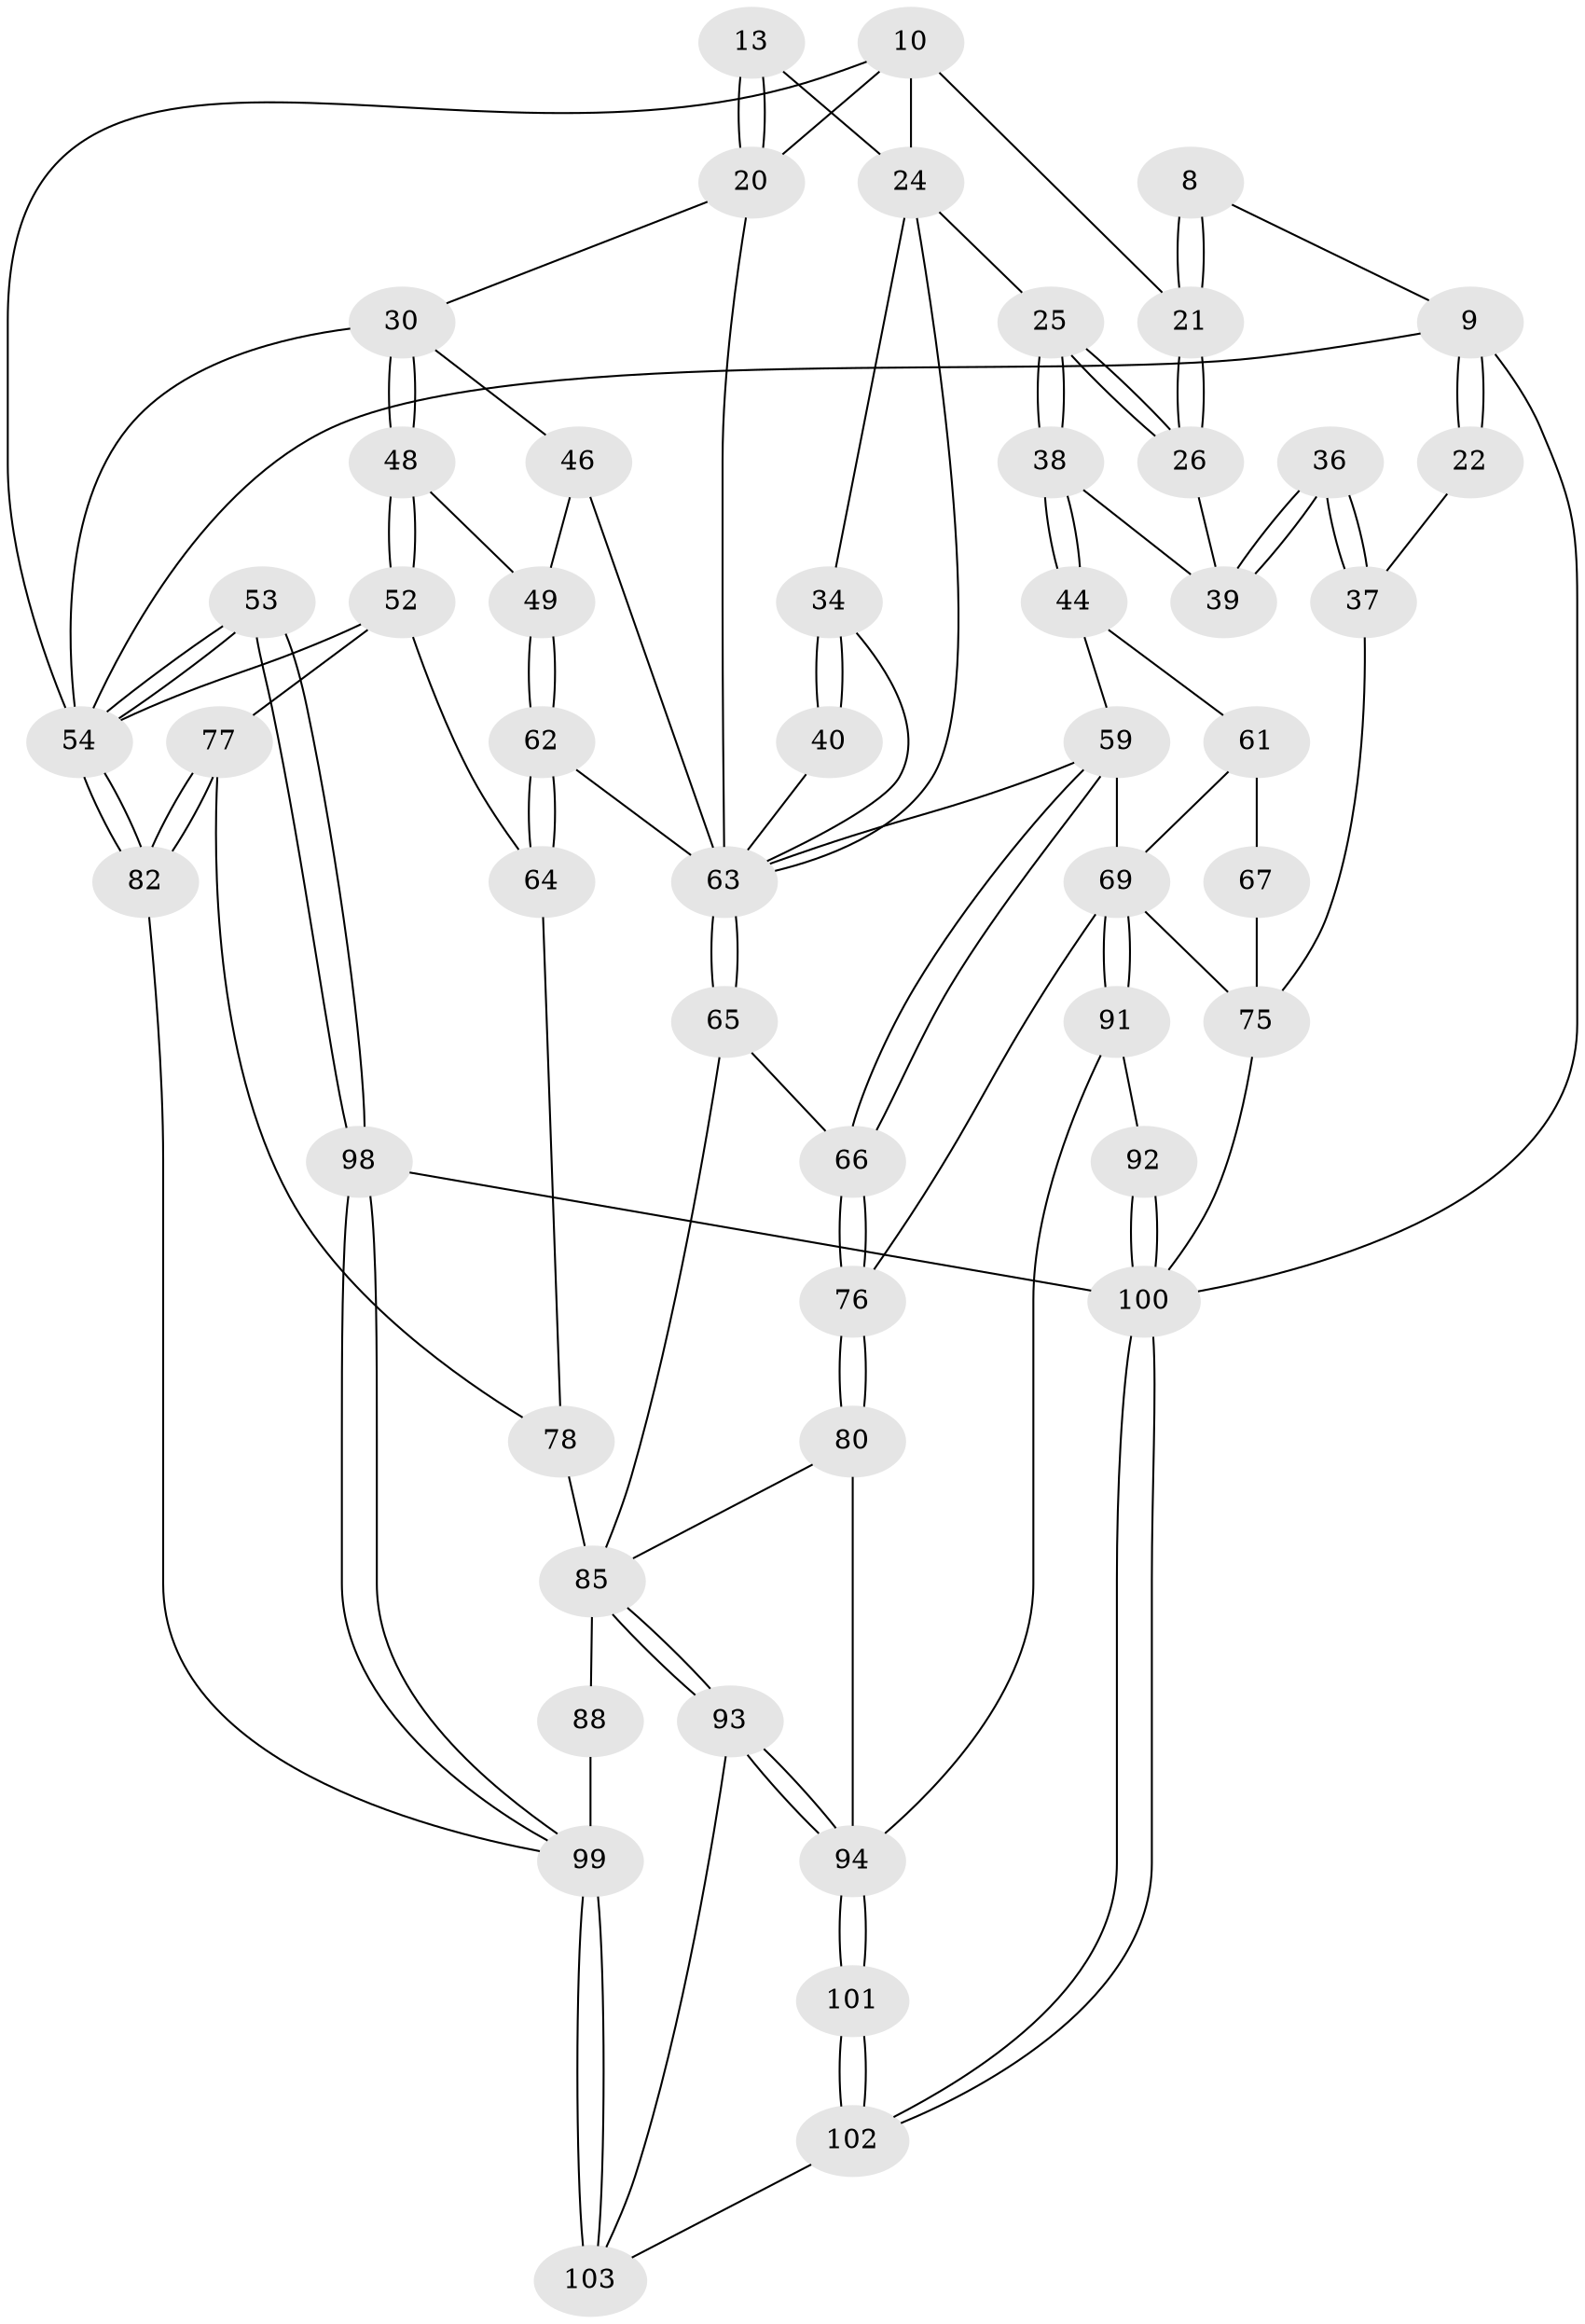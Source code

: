 // original degree distribution, {3: 0.019417475728155338, 4: 0.22330097087378642, 6: 0.1941747572815534, 5: 0.5631067961165048}
// Generated by graph-tools (version 1.1) at 2025/01/03/09/25 05:01:37]
// undirected, 51 vertices, 115 edges
graph export_dot {
graph [start="1"]
  node [color=gray90,style=filled];
  8 [pos="+0.135867472010795+0.13921360166193184"];
  9 [pos="+0.12204720316132843+0.12207736631918507",super="+6+5"];
  10 [pos="+0.38846811040821366+0.12412647507373778",super="+3"];
  13 [pos="+0.519952159837939+0.1468023528080419"];
  20 [pos="+0.5751261871174297+0.23612917269686717",super="+17+12"];
  21 [pos="+0.14731728480110065+0.19009384688013994",super="+11+7"];
  22 [pos="+0+0"];
  24 [pos="+0.2905477945211558+0.2898905039579707",super="+23"];
  25 [pos="+0.2526078405396035+0.29042726178733197"];
  26 [pos="+0.14714029872165646+0.22509391253113795"];
  30 [pos="+0.9179737793197976+0.24747798404688828",super="+27"];
  34 [pos="+0.3783971140645501+0.2587031912702454",super="+33"];
  36 [pos="+0+0.3586437451865606"];
  37 [pos="+0+0.4136846778799717"];
  38 [pos="+0.20803121189007742+0.44196693275117116"];
  39 [pos="+0.15114192285115652+0.3983387657239054",super="+35"];
  40 [pos="+0.4216824809378768+0.3714314385679"];
  44 [pos="+0.2116645113034674+0.4674792250183823"];
  46 [pos="+0.6641154924931806+0.3722501149856679",super="+28"];
  48 [pos="+0.7776014559698123+0.4991057144837884"];
  49 [pos="+0.7237686547303946+0.4833268117938826"];
  52 [pos="+0.8509068119131178+0.6048086727958678",super="+51"];
  53 [pos="+1+0.7392566351291242",super="+19"];
  54 [pos="+1+0.7273718595654545",super="+50+15"];
  59 [pos="+0.3064538712296173+0.5991370767914459",super="+43"];
  61 [pos="+0.20626886393743427+0.6347009299278865",super="+55"];
  62 [pos="+0.5456783431984176+0.5684231404582221"];
  63 [pos="+0.5078819896780796+0.5636346218018197",super="+47+45+29"];
  64 [pos="+0.6594883227880524+0.6906168844463441"];
  65 [pos="+0.4642943340991698+0.7092223404936744"];
  66 [pos="+0.44739214900971386+0.7128661050551399"];
  67 [pos="+0.1256922627756017+0.6569451190715759",super="+56"];
  69 [pos="+0.23994592993544317+0.8041815612376102",super="+68+60"];
  75 [pos="+0.1253917393176979+0.7975324066699689",super="+58+70"];
  76 [pos="+0.30750194235925987+0.7509031234436043"];
  77 [pos="+0.7158317748746872+0.7549856585671936"];
  78 [pos="+0.6549692687408385+0.7522585014863237",super="+73"];
  80 [pos="+0.4166605042961062+0.856080614418271"];
  82 [pos="+0.9040502425624064+0.7991007325856808"];
  85 [pos="+0.5370594105339807+0.8401452537823669",super="+84+79+74+83"];
  88 [pos="+0.6962446510317408+0.8753119658395279",super="+87"];
  91 [pos="+0.2572095486907375+0.8741592655109658"];
  92 [pos="+0.15023613911468073+0.9376663956978817"];
  93 [pos="+0.5470170440654375+0.8833320630026393"];
  94 [pos="+0.44446879268900374+1",super="+89+90"];
  98 [pos="+1+1"];
  99 [pos="+0.7870642394761488+1",super="+97+86+95"];
  100 [pos="+0+1",super="+72+81"];
  101 [pos="+0.34111333716039394+1"];
  102 [pos="+0.3405348072335259+1"];
  103 [pos="+0.7092348251177018+1",super="+96"];
  8 -- 9;
  8 -- 21 [weight=2];
  8 -- 21;
  9 -- 22 [weight=2];
  9 -- 22;
  9 -- 54;
  9 -- 100;
  10 -- 21 [weight=2];
  10 -- 20;
  10 -- 54;
  10 -- 24;
  13 -- 20 [weight=2];
  13 -- 20;
  13 -- 24;
  20 -- 30;
  20 -- 63;
  21 -- 26;
  21 -- 26;
  22 -- 37;
  24 -- 25;
  24 -- 63;
  24 -- 34;
  25 -- 26;
  25 -- 26;
  25 -- 38;
  25 -- 38;
  26 -- 39;
  30 -- 48;
  30 -- 48;
  30 -- 54 [weight=2];
  30 -- 46;
  34 -- 40 [weight=2];
  34 -- 40;
  34 -- 63;
  36 -- 37;
  36 -- 37;
  36 -- 39 [weight=2];
  36 -- 39;
  37 -- 75;
  38 -- 39;
  38 -- 44;
  38 -- 44;
  40 -- 63;
  44 -- 61;
  44 -- 59;
  46 -- 49;
  46 -- 63 [weight=2];
  48 -- 49;
  48 -- 52;
  48 -- 52;
  49 -- 62;
  49 -- 62;
  52 -- 64;
  52 -- 77;
  52 -- 54;
  53 -- 54 [weight=3];
  53 -- 54;
  53 -- 98 [weight=2];
  53 -- 98;
  54 -- 82;
  54 -- 82;
  59 -- 66;
  59 -- 66;
  59 -- 69;
  59 -- 63;
  61 -- 67 [weight=2];
  61 -- 69;
  62 -- 63;
  62 -- 64;
  62 -- 64;
  63 -- 65;
  63 -- 65;
  64 -- 78;
  65 -- 66;
  65 -- 85;
  66 -- 76;
  66 -- 76;
  67 -- 75 [weight=2];
  69 -- 91;
  69 -- 91;
  69 -- 76;
  69 -- 75;
  75 -- 100 [weight=2];
  76 -- 80;
  76 -- 80;
  77 -- 78;
  77 -- 82;
  77 -- 82;
  78 -- 85 [weight=2];
  80 -- 85;
  80 -- 94;
  82 -- 99;
  85 -- 93;
  85 -- 93;
  85 -- 88 [weight=2];
  88 -- 99 [weight=2];
  91 -- 92;
  91 -- 94;
  92 -- 100 [weight=2];
  92 -- 100;
  93 -- 94;
  93 -- 94;
  93 -- 103;
  94 -- 101 [weight=2];
  94 -- 101;
  98 -- 99;
  98 -- 99;
  98 -- 100;
  99 -- 103 [weight=2];
  99 -- 103;
  100 -- 102;
  100 -- 102;
  101 -- 102;
  101 -- 102;
  102 -- 103;
}
